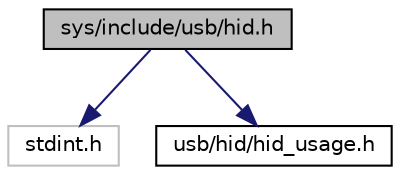 digraph "sys/include/usb/hid.h"
{
 // LATEX_PDF_SIZE
  edge [fontname="Helvetica",fontsize="10",labelfontname="Helvetica",labelfontsize="10"];
  node [fontname="Helvetica",fontsize="10",shape=record];
  Node1 [label="sys/include/usb/hid.h",height=0.2,width=0.4,color="black", fillcolor="grey75", style="filled", fontcolor="black",tooltip="Definition for USB HID interfaces."];
  Node1 -> Node2 [color="midnightblue",fontsize="10",style="solid",fontname="Helvetica"];
  Node2 [label="stdint.h",height=0.2,width=0.4,color="grey75", fillcolor="white", style="filled",tooltip=" "];
  Node1 -> Node3 [color="midnightblue",fontsize="10",style="solid",fontname="Helvetica"];
  Node3 [label="usb/hid/hid_usage.h",height=0.2,width=0.4,color="black", fillcolor="white", style="filled",URL="$hid__usage_8h.html",tooltip="Definition for USB HID usage tables."];
}
